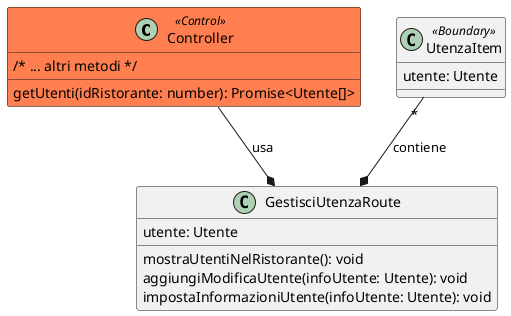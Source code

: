 @startuml


class Controller <<Control>> #coral{
  /* ... altri metodi */
  getUtenti(idRistorante: number): Promise<Utente[]>
}

class GestisciUtenzaRoute {


  utente: Utente
  

  mostraUtentiNelRistorante(): void
  aggiungiModificaUtente(infoUtente: Utente): void


  impostaInformazioniUtente(infoUtente: Utente): void
}

class UtenzaItem <<Boundary>> {

	utente: Utente

}





UtenzaItem "*"--* GestisciUtenzaRoute : contiene
Controller --* GestisciUtenzaRoute : usa

@enduml
